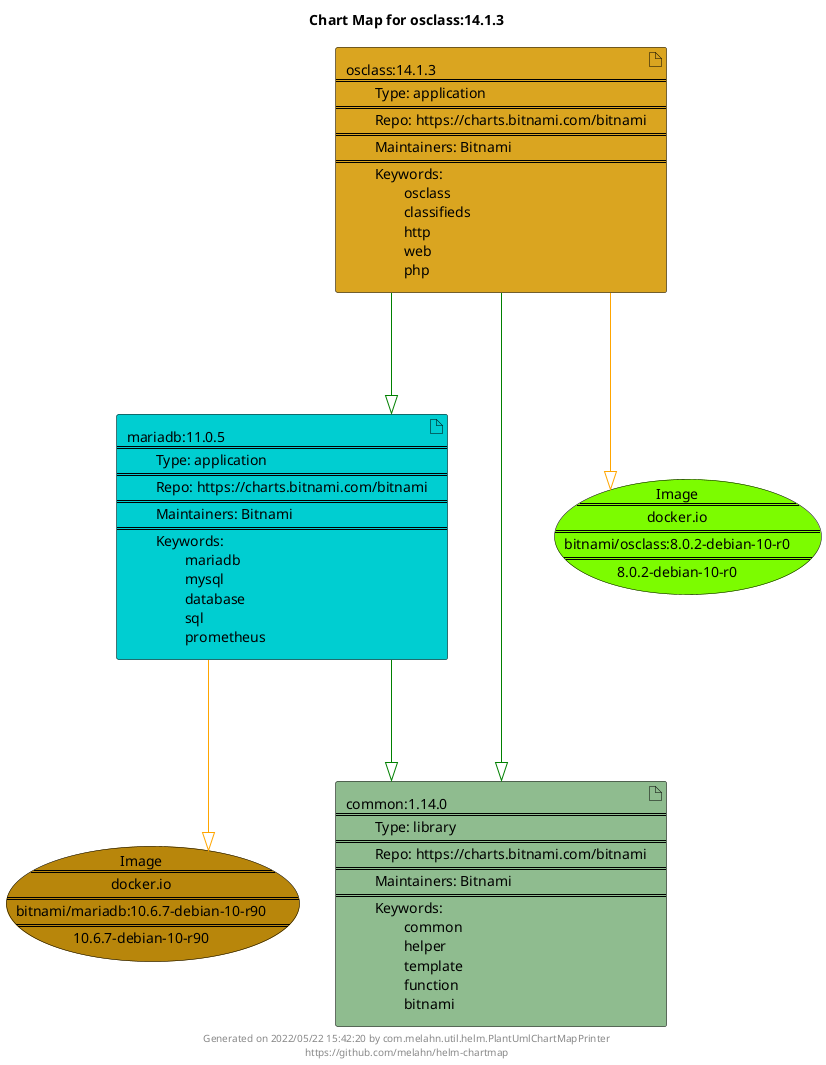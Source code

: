 @startuml
skinparam linetype ortho
skinparam backgroundColor white
skinparam usecaseBorderColor black
skinparam usecaseArrowColor LightSlateGray
skinparam artifactBorderColor black
skinparam artifactArrowColor LightSlateGray

title Chart Map for osclass:14.1.3

'There are 3 referenced Helm Charts
artifact "mariadb:11.0.5\n====\n\tType: application\n====\n\tRepo: https://charts.bitnami.com/bitnami\n====\n\tMaintainers: Bitnami\n====\n\tKeywords: \n\t\tmariadb\n\t\tmysql\n\t\tdatabase\n\t\tsql\n\t\tprometheus" as mariadb_11_0_5 #DarkTurquoise
artifact "common:1.14.0\n====\n\tType: library\n====\n\tRepo: https://charts.bitnami.com/bitnami\n====\n\tMaintainers: Bitnami\n====\n\tKeywords: \n\t\tcommon\n\t\thelper\n\t\ttemplate\n\t\tfunction\n\t\tbitnami" as common_1_14_0 #DarkSeaGreen
artifact "osclass:14.1.3\n====\n\tType: application\n====\n\tRepo: https://charts.bitnami.com/bitnami\n====\n\tMaintainers: Bitnami\n====\n\tKeywords: \n\t\tosclass\n\t\tclassifieds\n\t\thttp\n\t\tweb\n\t\tphp" as osclass_14_1_3 #GoldenRod

'There are 2 referenced Docker Images
usecase "Image\n====\ndocker.io\n====\nbitnami/mariadb:10.6.7-debian-10-r90\n====\n10.6.7-debian-10-r90" as docker_io_bitnami_mariadb_10_6_7_debian_10_r90 #DarkGoldenRod
usecase "Image\n====\ndocker.io\n====\nbitnami/osclass:8.0.2-debian-10-r0\n====\n8.0.2-debian-10-r0" as docker_io_bitnami_osclass_8_0_2_debian_10_r0 #LawnGreen

'Chart Dependencies
osclass_14_1_3--[#green]-|>common_1_14_0
osclass_14_1_3--[#green]-|>mariadb_11_0_5
mariadb_11_0_5--[#green]-|>common_1_14_0
mariadb_11_0_5--[#orange]-|>docker_io_bitnami_mariadb_10_6_7_debian_10_r90
osclass_14_1_3--[#orange]-|>docker_io_bitnami_osclass_8_0_2_debian_10_r0

center footer Generated on 2022/05/22 15:42:20 by com.melahn.util.helm.PlantUmlChartMapPrinter\nhttps://github.com/melahn/helm-chartmap
@enduml
